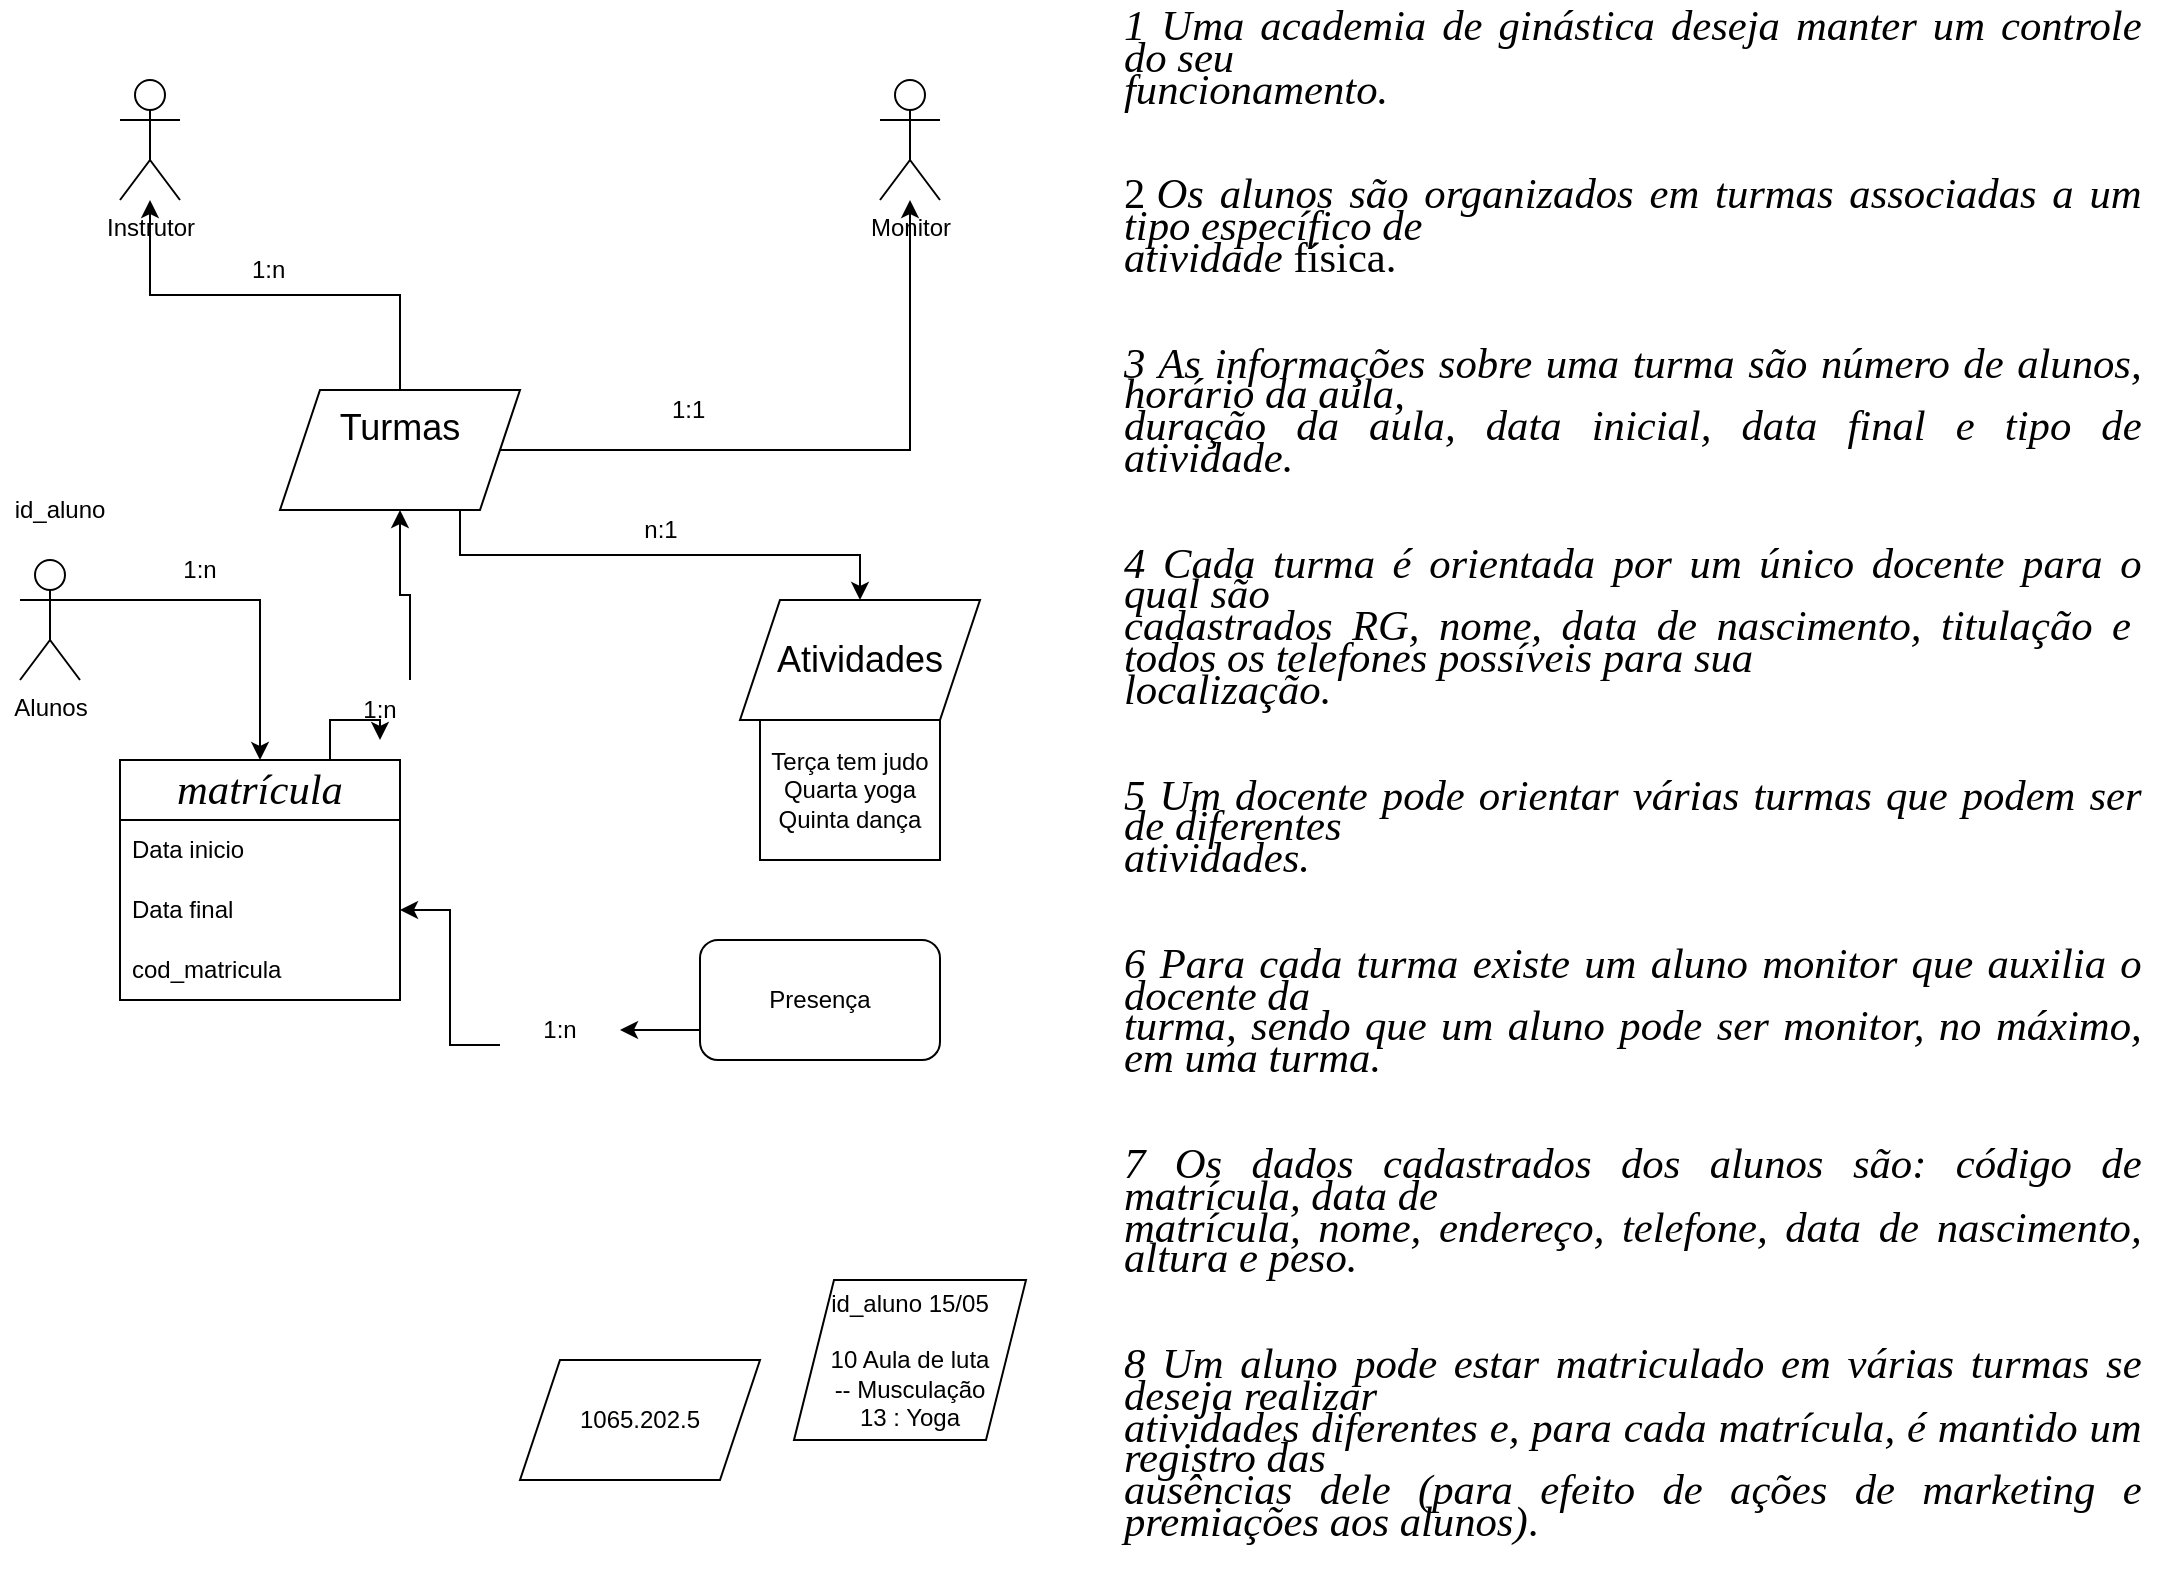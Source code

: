 <mxfile version="24.4.9" type="github">
  <diagram name="Página-1" id="j3reNlxHitcpauJxPV7F">
    <mxGraphModel dx="1236" dy="567" grid="1" gridSize="10" guides="1" tooltips="1" connect="1" arrows="1" fold="1" page="1" pageScale="1" pageWidth="827" pageHeight="1169" math="0" shadow="0">
      <root>
        <mxCell id="0" />
        <mxCell id="1" parent="0" />
        <mxCell id="86VecYSXjzcAXP2YpM8D-1" value="Instrutor" style="shape=umlActor;verticalLabelPosition=bottom;verticalAlign=top;html=1;outlineConnect=0;" vertex="1" parent="1">
          <mxGeometry x="80" y="60" width="30" height="60" as="geometry" />
        </mxCell>
        <mxCell id="86VecYSXjzcAXP2YpM8D-4" value="&lt;p style=&quot;language:pt-BR;line-height:107%;margin-top:0pt;margin-bottom:6.0pt;&#xa;margin-left:.64in;margin-right:.2in;text-align:justify;text-justify:inter-ideograph;&#xa;direction:ltr;unicode-bidi:embed;mso-line-break-override:none;word-break:normal;&#xa;punctuation-wrap:hanging&quot;&gt;&lt;span style=&quot;font-size:16.0pt;font-family:Calibri;&#xa;mso-ascii-font-family:Calibri;mso-fareast-font-family:Calibri;mso-bidi-font-family:&#xa;Calibri;color:black;mso-font-kerning:12.0pt;language:pt-BR;font-style:italic;&#xa;mso-style-textfill-type:solid;mso-style-textfill-fill-color:black;mso-style-textfill-fill-alpha:&#xa;100.0%&quot;&gt;1 Uma academia de ginástica deseja manter um controle do seu&#xa;funcionamento.&lt;/span&gt;&lt;/p&gt;&#xa;&#xa;&lt;p style=&quot;language:pt-BR;line-height:107%;margin-top:0pt;margin-bottom:6.0pt;&#xa;margin-left:.64in;margin-right:.2in;text-align:justify;text-justify:inter-ideograph;&#xa;direction:ltr;unicode-bidi:embed;mso-line-break-override:none;word-break:normal;&#xa;punctuation-wrap:hanging&quot;&gt;&lt;span style=&quot;font-size:16.0pt;font-family:Calibri;&#xa;mso-ascii-font-family:Calibri;mso-fareast-font-family:Calibri;mso-bidi-font-family:&#xa;&amp;quot;Times New Roman&amp;quot;;color:black;mso-font-kerning:12.0pt;language:pt-BR;&#xa;font-style:italic;mso-style-textfill-type:solid;mso-style-textfill-fill-color:&#xa;black;mso-style-textfill-fill-alpha:100.0%&quot;&gt;2&lt;/span&gt;&lt;span style=&quot;font-size:&#xa;16.0pt;font-family:Calibri;mso-ascii-font-family:Calibri;mso-fareast-font-family:&#xa;Calibri;mso-bidi-font-family:&amp;quot;Times New Roman&amp;quot;;color:black;mso-font-kerning:&#xa;12.0pt;language:pt-BR;font-style:italic;mso-style-textfill-type:solid;&#xa;mso-style-textfill-fill-color:black;mso-style-textfill-fill-alpha:100.0%&quot;&gt; &lt;/span&gt;&lt;span style=&quot;font-size:16.0pt;font-family:Calibri;mso-ascii-font-family:Calibri;&#xa;mso-fareast-font-family:Calibri;mso-bidi-font-family:&amp;quot;Times New Roman&amp;quot;;&#xa;color:black;mso-font-kerning:12.0pt;language:pt-BR;font-style:italic;&#xa;mso-style-textfill-type:solid;mso-style-textfill-fill-color:black;mso-style-textfill-fill-alpha:&#xa;100.0%&quot;&gt;Os alunos são organizados em turmas associadas a um tipo específico de&#xa;atividade &lt;/span&gt;&lt;span style=&quot;font-size:16.0pt;font-family:Calibri;mso-ascii-font-family:&#xa;Calibri;mso-fareast-font-family:Calibri;mso-bidi-font-family:&amp;quot;Times New Roman&amp;quot;;&#xa;color:white;mso-color-index:14;mso-font-kerning:12.0pt;language:pt-BR;&#xa;font-style:italic;mso-style-textfill-type:solid;mso-style-textfill-fill-themecolor:&#xa;light1;mso-style-textfill-fill-color:white;mso-style-textfill-fill-alpha:100.0%&quot;&gt;física.&lt;/span&gt;&lt;/p&gt;&#xa;&#xa;&lt;p style=&quot;language:pt-BR;line-height:107%;margin-top:0pt;margin-bottom:6.0pt;&#xa;margin-left:.64in;margin-right:.2in;text-align:justify;text-justify:inter-ideograph;&#xa;direction:ltr;unicode-bidi:embed;mso-line-break-override:none;word-break:normal;&#xa;punctuation-wrap:hanging&quot;&gt;&lt;span style=&quot;font-size:16.0pt;font-family:Calibri;&#xa;mso-ascii-font-family:Calibri;mso-fareast-font-family:Calibri;mso-bidi-font-family:&#xa;Calibri;color:black;mso-font-kerning:12.0pt;language:pt-BR;font-style:italic;&#xa;mso-style-textfill-type:solid;mso-style-textfill-fill-color:black;mso-style-textfill-fill-alpha:&#xa;100.0%&quot;&gt;3 As informações sobre uma turma são número de alunos, horário da aula,&#xa;duração da aula, data inicial, data final e tipo de atividade.&lt;/span&gt;&lt;/p&gt;&#xa;&#xa;&lt;p style=&quot;language:pt-BR;line-height:107%;margin-top:0pt;margin-bottom:6.0pt;&#xa;margin-left:.64in;margin-right:.2in;text-align:justify;text-justify:inter-ideograph;&#xa;direction:ltr;unicode-bidi:embed;mso-line-break-override:none;word-break:normal;&#xa;punctuation-wrap:hanging&quot;&gt;&lt;span style=&quot;font-size:16.0pt;font-family:Calibri;&#xa;mso-ascii-font-family:Calibri;mso-fareast-font-family:Calibri;mso-bidi-font-family:&#xa;Calibri;color:black;mso-font-kerning:12.0pt;language:pt-BR;font-style:italic;&#xa;mso-style-textfill-type:solid;mso-style-textfill-fill-color:black;mso-style-textfill-fill-alpha:&#xa;100.0%&quot;&gt;4 Cada turma é orientada por um único docente para o qual são&#xa;cadastrados RG, nome, data de nascimento, titulação e&lt;span style=&quot;mso-spacerun:yes&quot;&gt;&amp;nbsp; &lt;/span&gt;todos os telefones possíveis para sua&#xa;localização. &lt;/span&gt;&lt;/p&gt;&#xa;&#xa;&lt;p style=&quot;language:pt-BR;line-height:107%;margin-top:0pt;margin-bottom:6.0pt;&#xa;margin-left:.64in;margin-right:.2in;text-align:justify;text-justify:inter-ideograph;&#xa;direction:ltr;unicode-bidi:embed;mso-line-break-override:none;word-break:normal;&#xa;punctuation-wrap:hanging&quot;&gt;&lt;span style=&quot;font-size:16.0pt;font-family:Calibri;&#xa;mso-ascii-font-family:Calibri;mso-fareast-font-family:Calibri;mso-bidi-font-family:&#xa;Calibri;color:black;mso-font-kerning:12.0pt;language:pt-BR;font-style:italic;&#xa;mso-style-textfill-type:solid;mso-style-textfill-fill-color:black;mso-style-textfill-fill-alpha:&#xa;100.0%&quot;&gt;5 Um docente pode orientar várias turmas que podem ser de diferentes&#xa;atividades. &lt;/span&gt;&lt;/p&gt;&#xa;&#xa;&lt;p style=&quot;language:pt-BR;line-height:107%;margin-top:0pt;margin-bottom:6.0pt;&#xa;margin-left:.64in;margin-right:.2in;text-align:justify;text-justify:inter-ideograph;&#xa;direction:ltr;unicode-bidi:embed;mso-line-break-override:none;word-break:normal;&#xa;punctuation-wrap:hanging&quot;&gt;&lt;span style=&quot;font-size:16.0pt;font-family:Calibri;&#xa;mso-ascii-font-family:Calibri;mso-fareast-font-family:Calibri;mso-bidi-font-family:&#xa;Calibri;color:black;mso-font-kerning:12.0pt;language:pt-BR;font-style:italic;&#xa;mso-style-textfill-type:solid;mso-style-textfill-fill-color:black;mso-style-textfill-fill-alpha:&#xa;100.0%&quot;&gt;6 Para cada turma existe um aluno monitor que auxilia o docente da&#xa;turma, sendo que um aluno pode ser monitor, no máximo, em uma turma.&lt;/span&gt;&lt;/p&gt;&#xa;&#xa;&lt;p style=&quot;language:pt-BR;line-height:107%;margin-top:0pt;margin-bottom:6.0pt;&#xa;margin-left:.64in;margin-right:.2in;text-align:justify;text-justify:inter-ideograph;&#xa;direction:ltr;unicode-bidi:embed;mso-line-break-override:none;word-break:normal;&#xa;punctuation-wrap:hanging&quot;&gt;&lt;span style=&quot;font-size:16.0pt;font-family:Calibri;&#xa;mso-ascii-font-family:Calibri;mso-fareast-font-family:Calibri;mso-bidi-font-family:&#xa;Calibri;color:black;mso-font-kerning:12.0pt;language:pt-BR;font-style:italic;&#xa;mso-style-textfill-type:solid;mso-style-textfill-fill-color:black;mso-style-textfill-fill-alpha:&#xa;100.0%&quot;&gt;7 Os dados cadastrados dos alunos são: código de matrícula, data de&#xa;matrícula, nome, endereço, telefone, data de nascimento, altura e peso. &lt;/span&gt;&lt;/p&gt;&#xa;&#xa;&lt;p style=&quot;language:pt-BR;line-height:107%;margin-top:0pt;margin-bottom:6.0pt;&#xa;margin-left:.64in;margin-right:.2in;text-align:justify;text-justify:inter-ideograph;&#xa;direction:ltr;unicode-bidi:embed;mso-line-break-override:none;word-break:normal;&#xa;punctuation-wrap:hanging&quot;&gt;&lt;span style=&quot;font-size:16.0pt;font-family:Calibri;&#xa;mso-ascii-font-family:Calibri;mso-fareast-font-family:Calibri;mso-bidi-font-family:&#xa;Calibri;color:black;mso-font-kerning:12.0pt;language:pt-BR;font-style:italic;&#xa;mso-style-textfill-type:solid;mso-style-textfill-fill-color:black;mso-style-textfill-fill-alpha:&#xa;100.0%&quot;&gt;8 Um aluno pode estar matriculado em várias turmas se deseja realizar&#xa;atividades diferentes e, para cada matrícula, é mantido um registro das&#xa;ausências dele (para efeito de ações de marketing e premiações aos alunos)&lt;/span&gt;&lt;span style=&quot;font-size:16.0pt;font-family:Calibri;mso-ascii-font-family:Calibri;&#xa;mso-fareast-font-family:Calibri;mso-bidi-font-family:Calibri;color:black;&#xa;mso-font-kerning:12.0pt;language:pt-BR;mso-style-textfill-type:solid;&#xa;mso-style-textfill-fill-color:black;mso-style-textfill-fill-alpha:100.0%&quot;&gt;.&lt;/span&gt;&lt;/p&gt;" style="text;whiteSpace=wrap;html=1;" vertex="1" parent="1">
          <mxGeometry x="580" y="20" width="530" height="790" as="geometry" />
        </mxCell>
        <mxCell id="86VecYSXjzcAXP2YpM8D-15" style="edgeStyle=orthogonalEdgeStyle;rounded=0;orthogonalLoop=1;jettySize=auto;html=1;exitX=0.75;exitY=1;exitDx=0;exitDy=0;" edge="1" parent="1" source="86VecYSXjzcAXP2YpM8D-5" target="86VecYSXjzcAXP2YpM8D-12">
          <mxGeometry relative="1" as="geometry" />
        </mxCell>
        <mxCell id="86VecYSXjzcAXP2YpM8D-17" style="edgeStyle=orthogonalEdgeStyle;rounded=0;orthogonalLoop=1;jettySize=auto;html=1;exitX=0.5;exitY=0;exitDx=0;exitDy=0;" edge="1" parent="1" source="86VecYSXjzcAXP2YpM8D-5" target="86VecYSXjzcAXP2YpM8D-1">
          <mxGeometry relative="1" as="geometry" />
        </mxCell>
        <mxCell id="86VecYSXjzcAXP2YpM8D-19" style="edgeStyle=orthogonalEdgeStyle;rounded=0;orthogonalLoop=1;jettySize=auto;html=1;exitX=1;exitY=0.5;exitDx=0;exitDy=0;" edge="1" parent="1" source="86VecYSXjzcAXP2YpM8D-5" target="86VecYSXjzcAXP2YpM8D-13">
          <mxGeometry relative="1" as="geometry" />
        </mxCell>
        <mxCell id="86VecYSXjzcAXP2YpM8D-5" value="&lt;font style=&quot;font-size: 18px;&quot;&gt;Turmas&lt;br&gt;&lt;br&gt;&lt;/font&gt;" style="shape=parallelogram;perimeter=parallelogramPerimeter;whiteSpace=wrap;html=1;fixedSize=1;" vertex="1" parent="1">
          <mxGeometry x="160" y="215" width="120" height="60" as="geometry" />
        </mxCell>
        <mxCell id="86VecYSXjzcAXP2YpM8D-14" style="edgeStyle=orthogonalEdgeStyle;rounded=0;orthogonalLoop=1;jettySize=auto;html=1;exitX=1;exitY=0.333;exitDx=0;exitDy=0;exitPerimeter=0;" edge="1" parent="1" source="86VecYSXjzcAXP2YpM8D-7" target="86VecYSXjzcAXP2YpM8D-30">
          <mxGeometry relative="1" as="geometry">
            <mxPoint x="160" y="380" as="targetPoint" />
          </mxGeometry>
        </mxCell>
        <mxCell id="86VecYSXjzcAXP2YpM8D-7" value="Alunos&lt;div&gt;&lt;br&gt;&lt;/div&gt;" style="shape=umlActor;verticalLabelPosition=bottom;verticalAlign=top;html=1;outlineConnect=0;" vertex="1" parent="1">
          <mxGeometry x="30" y="300" width="30" height="60" as="geometry" />
        </mxCell>
        <mxCell id="86VecYSXjzcAXP2YpM8D-12" value="&lt;font style=&quot;font-size: 18px;&quot;&gt;Atividades&lt;/font&gt;" style="shape=parallelogram;perimeter=parallelogramPerimeter;whiteSpace=wrap;html=1;fixedSize=1;" vertex="1" parent="1">
          <mxGeometry x="390" y="320" width="120" height="60" as="geometry" />
        </mxCell>
        <mxCell id="86VecYSXjzcAXP2YpM8D-13" value="&lt;div&gt;Monitor&lt;/div&gt;" style="shape=umlActor;verticalLabelPosition=bottom;verticalAlign=top;html=1;outlineConnect=0;" vertex="1" parent="1">
          <mxGeometry x="460" y="60" width="30" height="60" as="geometry" />
        </mxCell>
        <mxCell id="86VecYSXjzcAXP2YpM8D-20" value="1:n" style="text;strokeColor=none;fillColor=none;align=left;verticalAlign=middle;spacingLeft=4;spacingRight=4;overflow=hidden;points=[[0,0.5],[1,0.5]];portConstraint=eastwest;rotatable=0;whiteSpace=wrap;html=1;" vertex="1" parent="1">
          <mxGeometry x="140" y="140" width="80" height="30" as="geometry" />
        </mxCell>
        <mxCell id="86VecYSXjzcAXP2YpM8D-21" value="1:1" style="text;strokeColor=none;fillColor=none;align=left;verticalAlign=middle;spacingLeft=4;spacingRight=4;overflow=hidden;points=[[0,0.5],[1,0.5]];portConstraint=eastwest;rotatable=0;whiteSpace=wrap;html=1;" vertex="1" parent="1">
          <mxGeometry x="350" y="210" width="80" height="30" as="geometry" />
        </mxCell>
        <mxCell id="86VecYSXjzcAXP2YpM8D-22" value="1:n" style="text;html=1;align=center;verticalAlign=middle;whiteSpace=wrap;rounded=0;" vertex="1" parent="1">
          <mxGeometry x="90" y="290" width="60" height="30" as="geometry" />
        </mxCell>
        <mxCell id="86VecYSXjzcAXP2YpM8D-29" value="id_aluno" style="text;html=1;align=center;verticalAlign=middle;whiteSpace=wrap;rounded=0;" vertex="1" parent="1">
          <mxGeometry x="20" y="260" width="60" height="30" as="geometry" />
        </mxCell>
        <mxCell id="86VecYSXjzcAXP2YpM8D-42" style="edgeStyle=orthogonalEdgeStyle;rounded=0;orthogonalLoop=1;jettySize=auto;html=1;exitX=0.75;exitY=0;exitDx=0;exitDy=0;" edge="1" parent="1" source="86VecYSXjzcAXP2YpM8D-44" target="86VecYSXjzcAXP2YpM8D-5">
          <mxGeometry relative="1" as="geometry" />
        </mxCell>
        <mxCell id="86VecYSXjzcAXP2YpM8D-30" value="&lt;span style=&quot;font-family: Calibri; font-size: 21.333px; font-style: italic; text-align: justify;&quot;&gt;matrícula&lt;/span&gt;" style="swimlane;fontStyle=0;childLayout=stackLayout;horizontal=1;startSize=30;horizontalStack=0;resizeParent=1;resizeParentMax=0;resizeLast=0;collapsible=1;marginBottom=0;whiteSpace=wrap;html=1;" vertex="1" parent="1">
          <mxGeometry x="80" y="400" width="140" height="120" as="geometry" />
        </mxCell>
        <mxCell id="86VecYSXjzcAXP2YpM8D-31" value="Data inicio" style="text;strokeColor=none;fillColor=none;align=left;verticalAlign=middle;spacingLeft=4;spacingRight=4;overflow=hidden;points=[[0,0.5],[1,0.5]];portConstraint=eastwest;rotatable=0;whiteSpace=wrap;html=1;" vertex="1" parent="86VecYSXjzcAXP2YpM8D-30">
          <mxGeometry y="30" width="140" height="30" as="geometry" />
        </mxCell>
        <mxCell id="86VecYSXjzcAXP2YpM8D-32" value="Data final" style="text;strokeColor=none;fillColor=none;align=left;verticalAlign=middle;spacingLeft=4;spacingRight=4;overflow=hidden;points=[[0,0.5],[1,0.5]];portConstraint=eastwest;rotatable=0;whiteSpace=wrap;html=1;" vertex="1" parent="86VecYSXjzcAXP2YpM8D-30">
          <mxGeometry y="60" width="140" height="30" as="geometry" />
        </mxCell>
        <mxCell id="86VecYSXjzcAXP2YpM8D-33" value="cod_matricula" style="text;strokeColor=none;fillColor=none;align=left;verticalAlign=middle;spacingLeft=4;spacingRight=4;overflow=hidden;points=[[0,0.5],[1,0.5]];portConstraint=eastwest;rotatable=0;whiteSpace=wrap;html=1;" vertex="1" parent="86VecYSXjzcAXP2YpM8D-30">
          <mxGeometry y="90" width="140" height="30" as="geometry" />
        </mxCell>
        <mxCell id="86VecYSXjzcAXP2YpM8D-34" value="id_aluno 15/05&lt;div&gt;&lt;br&gt;10 Aula de luta&lt;br&gt;-- Musculação&lt;br&gt;13 : Yoga&lt;/div&gt;" style="shape=parallelogram;perimeter=parallelogramPerimeter;whiteSpace=wrap;html=1;fixedSize=1;" vertex="1" parent="1">
          <mxGeometry x="417" y="660" width="116" height="80" as="geometry" />
        </mxCell>
        <mxCell id="86VecYSXjzcAXP2YpM8D-35" value="1065.202.5" style="shape=parallelogram;perimeter=parallelogramPerimeter;whiteSpace=wrap;html=1;fixedSize=1;" vertex="1" parent="1">
          <mxGeometry x="280" y="700" width="120" height="60" as="geometry" />
        </mxCell>
        <mxCell id="86VecYSXjzcAXP2YpM8D-43" style="edgeStyle=orthogonalEdgeStyle;rounded=0;orthogonalLoop=1;jettySize=auto;html=1;exitX=0;exitY=0.75;exitDx=0;exitDy=0;" edge="1" parent="1" source="86VecYSXjzcAXP2YpM8D-47" target="86VecYSXjzcAXP2YpM8D-32">
          <mxGeometry relative="1" as="geometry" />
        </mxCell>
        <mxCell id="86VecYSXjzcAXP2YpM8D-39" value="Presença" style="rounded=1;whiteSpace=wrap;html=1;" vertex="1" parent="1">
          <mxGeometry x="370" y="490" width="120" height="60" as="geometry" />
        </mxCell>
        <mxCell id="86VecYSXjzcAXP2YpM8D-45" value="" style="edgeStyle=orthogonalEdgeStyle;rounded=0;orthogonalLoop=1;jettySize=auto;html=1;exitX=0.75;exitY=0;exitDx=0;exitDy=0;" edge="1" parent="1" source="86VecYSXjzcAXP2YpM8D-30" target="86VecYSXjzcAXP2YpM8D-44">
          <mxGeometry relative="1" as="geometry">
            <mxPoint x="195" y="450" as="sourcePoint" />
            <mxPoint x="220" y="275" as="targetPoint" />
          </mxGeometry>
        </mxCell>
        <mxCell id="86VecYSXjzcAXP2YpM8D-44" value="1:n" style="text;html=1;align=center;verticalAlign=middle;whiteSpace=wrap;rounded=0;" vertex="1" parent="1">
          <mxGeometry x="180" y="360" width="60" height="30" as="geometry" />
        </mxCell>
        <mxCell id="86VecYSXjzcAXP2YpM8D-49" value="" style="edgeStyle=orthogonalEdgeStyle;rounded=0;orthogonalLoop=1;jettySize=auto;html=1;exitX=0;exitY=0.75;exitDx=0;exitDy=0;" edge="1" parent="1" source="86VecYSXjzcAXP2YpM8D-39" target="86VecYSXjzcAXP2YpM8D-47">
          <mxGeometry relative="1" as="geometry">
            <mxPoint x="370" y="535" as="sourcePoint" />
            <mxPoint x="230" y="525" as="targetPoint" />
          </mxGeometry>
        </mxCell>
        <mxCell id="86VecYSXjzcAXP2YpM8D-47" value="1:n" style="text;html=1;align=center;verticalAlign=middle;whiteSpace=wrap;rounded=0;" vertex="1" parent="1">
          <mxGeometry x="270" y="520" width="60" height="30" as="geometry" />
        </mxCell>
        <mxCell id="86VecYSXjzcAXP2YpM8D-51" value="Terça tem judo&lt;div&gt;Quarta yoga&lt;br&gt;Quinta dança&lt;/div&gt;" style="rounded=0;whiteSpace=wrap;html=1;" vertex="1" parent="1">
          <mxGeometry x="400" y="380" width="90" height="70" as="geometry" />
        </mxCell>
        <mxCell id="86VecYSXjzcAXP2YpM8D-53" value="n:1" style="text;html=1;align=center;verticalAlign=middle;resizable=0;points=[];autosize=1;strokeColor=none;fillColor=none;" vertex="1" parent="1">
          <mxGeometry x="330" y="270" width="40" height="30" as="geometry" />
        </mxCell>
      </root>
    </mxGraphModel>
  </diagram>
</mxfile>
